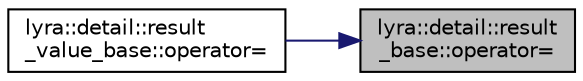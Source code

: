 digraph "lyra::detail::result_base::operator="
{
 // INTERACTIVE_SVG=YES
 // LATEX_PDF_SIZE
  edge [fontname="Helvetica",fontsize="10",labelfontname="Helvetica",labelfontsize="10"];
  node [fontname="Helvetica",fontsize="10",shape=record];
  rankdir="RL";
  Node1 [label="lyra::detail::result\l_base::operator=",height=0.2,width=0.4,color="black", fillcolor="grey75", style="filled", fontcolor="black",tooltip=" "];
  Node1 -> Node2 [dir="back",color="midnightblue",fontsize="10",style="solid",fontname="Helvetica"];
  Node2 [label="lyra::detail::result\l_value_base::operator=",height=0.2,width=0.4,color="black", fillcolor="white", style="filled",URL="$classlyra_1_1detail_1_1result__value__base.html#ac85e7d13c6a7457f7864b0db5862f4c0",tooltip=" "];
}
